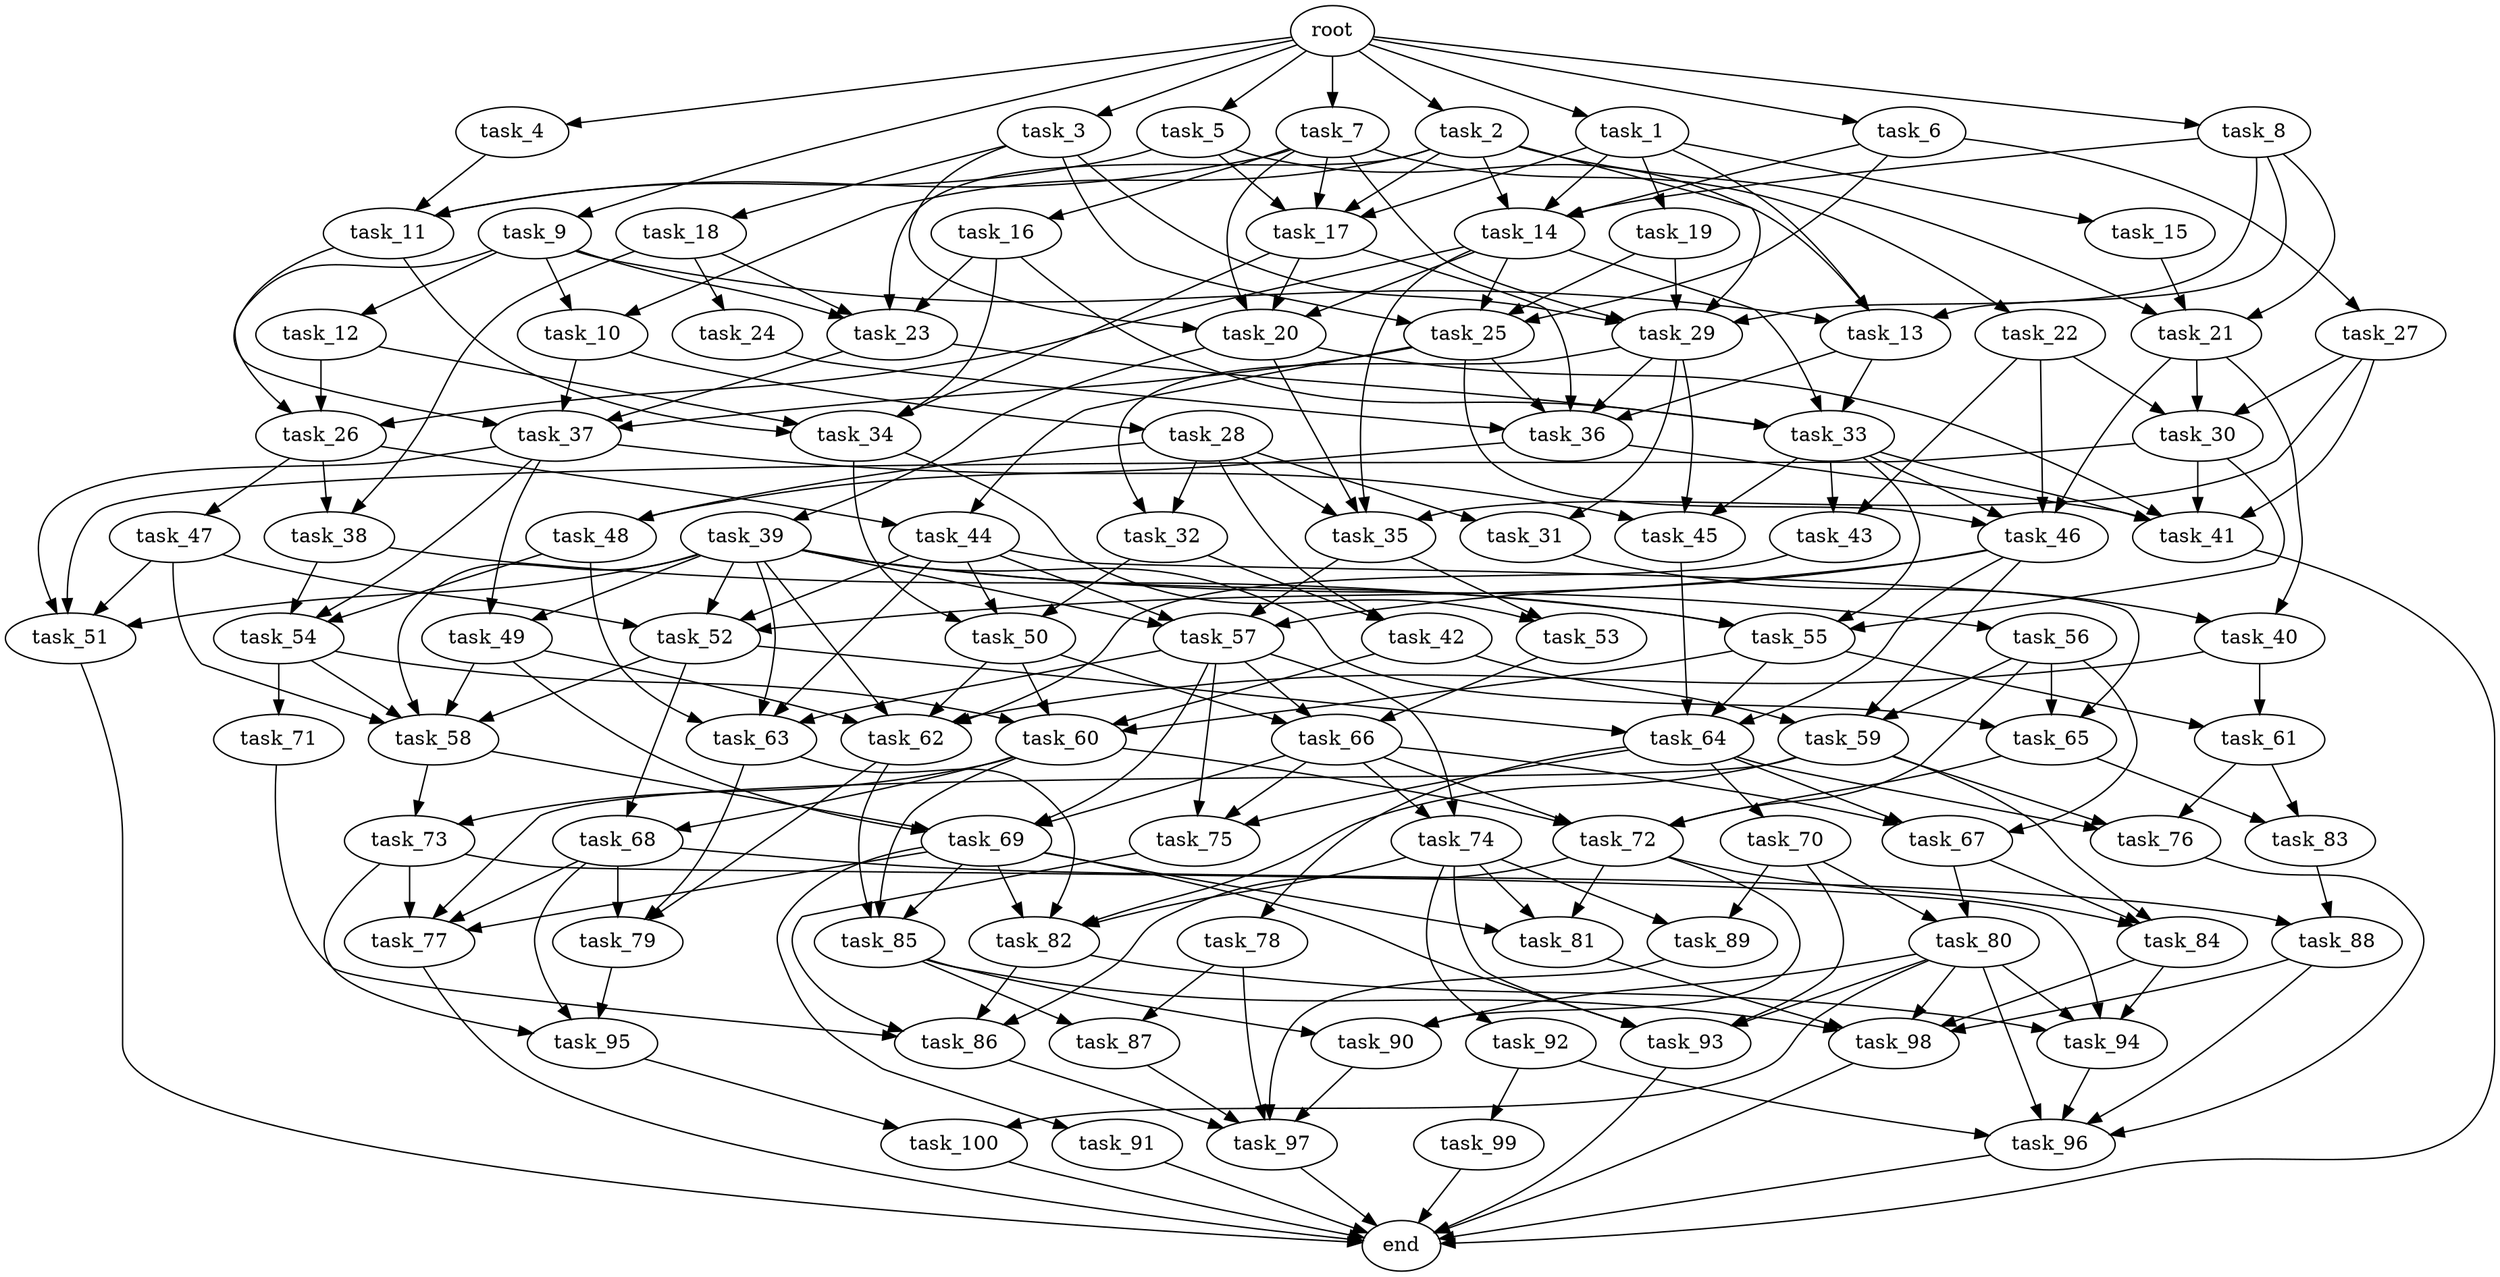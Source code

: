 digraph G {
  task_75 [size="6.527897e+11"];
  task_100 [size="7.624634e+11"];
  task_92 [size="1.360851e+11"];
  task_19 [size="1.472987e+10"];
  task_68 [size="9.522847e+11"];
  task_71 [size="7.849948e+11"];
  task_60 [size="5.938691e+11"];
  task_73 [size="1.033769e+11"];
  task_50 [size="1.027221e+11"];
  task_31 [size="8.041463e+11"];
  task_10 [size="4.670861e+11"];
  task_49 [size="7.833819e+11"];
  task_88 [size="4.719484e+11"];
  task_12 [size="9.237861e+11"];
  task_79 [size="2.998825e+11"];
  task_37 [size="4.696508e+11"];
  task_61 [size="9.234087e+11"];
  task_42 [size="7.075303e+11"];
  task_51 [size="3.200376e+11"];
  root [size="0.000000e+00"];
  task_56 [size="7.129891e+11"];
  task_95 [size="3.311586e+11"];
  task_22 [size="5.969677e+11"];
  task_32 [size="3.309819e+11"];
  task_25 [size="2.531547e+11"];
  task_99 [size="2.653818e+11"];
  task_96 [size="5.405116e+11"];
  task_36 [size="6.952073e+11"];
  task_16 [size="3.456104e+11"];
  task_33 [size="9.863861e+11"];
  task_27 [size="6.924204e+11"];
  task_89 [size="6.226846e+11"];
  end [size="0.000000e+00"];
  task_7 [size="9.429422e+11"];
  task_26 [size="1.861254e+11"];
  task_87 [size="1.036341e+10"];
  task_2 [size="8.240771e+11"];
  task_21 [size="2.765039e+11"];
  task_28 [size="8.326760e+11"];
  task_69 [size="5.843186e+11"];
  task_13 [size="8.120698e+11"];
  task_48 [size="5.627051e+11"];
  task_55 [size="7.440840e+11"];
  task_81 [size="2.492243e+10"];
  task_11 [size="3.333623e+11"];
  task_5 [size="1.667916e+11"];
  task_62 [size="6.028411e+11"];
  task_93 [size="4.097033e+11"];
  task_54 [size="5.673329e+11"];
  task_52 [size="7.521425e+11"];
  task_29 [size="7.627426e+11"];
  task_85 [size="6.451416e+11"];
  task_44 [size="7.253094e+11"];
  task_8 [size="4.358713e+11"];
  task_38 [size="1.259512e+10"];
  task_9 [size="5.937814e+11"];
  task_63 [size="2.314267e+11"];
  task_65 [size="2.741360e+11"];
  task_59 [size="1.122997e+11"];
  task_34 [size="2.578392e+11"];
  task_20 [size="7.446836e+11"];
  task_1 [size="4.646710e+11"];
  task_23 [size="5.377053e+11"];
  task_6 [size="7.552047e+11"];
  task_74 [size="1.080262e+11"];
  task_97 [size="7.164515e+11"];
  task_57 [size="3.854065e+11"];
  task_67 [size="7.455658e+11"];
  task_64 [size="1.754747e+11"];
  task_66 [size="1.172025e+11"];
  task_45 [size="8.063042e+11"];
  task_82 [size="1.745565e+11"];
  task_86 [size="3.478020e+11"];
  task_40 [size="5.801321e+11"];
  task_84 [size="8.344509e+11"];
  task_17 [size="1.132569e+11"];
  task_15 [size="7.941021e+11"];
  task_43 [size="5.660103e+11"];
  task_53 [size="3.102819e+11"];
  task_4 [size="2.840428e+11"];
  task_76 [size="9.596434e+11"];
  task_77 [size="6.917928e+11"];
  task_30 [size="7.574542e+11"];
  task_72 [size="8.026002e+11"];
  task_94 [size="7.509677e+11"];
  task_80 [size="6.222193e+11"];
  task_46 [size="6.551311e+11"];
  task_90 [size="8.355576e+11"];
  task_39 [size="5.145414e+11"];
  task_14 [size="5.054739e+11"];
  task_18 [size="6.742765e+11"];
  task_3 [size="3.660779e+11"];
  task_24 [size="5.740259e+11"];
  task_98 [size="5.557910e+11"];
  task_35 [size="6.554746e+11"];
  task_58 [size="3.000432e+11"];
  task_78 [size="4.723424e+11"];
  task_47 [size="4.838052e+10"];
  task_83 [size="6.722146e+11"];
  task_70 [size="5.680464e+11"];
  task_91 [size="5.438311e+11"];
  task_41 [size="2.519905e+11"];

  task_75 -> task_86 [size="8.695051e+07"];
  task_100 -> end [size="1.000000e-12"];
  task_92 -> task_99 [size="2.653818e+08"];
  task_92 -> task_96 [size="1.081023e+08"];
  task_19 -> task_25 [size="6.328867e+07"];
  task_19 -> task_29 [size="1.525485e+08"];
  task_68 -> task_77 [size="1.729482e+08"];
  task_68 -> task_88 [size="2.359742e+08"];
  task_68 -> task_79 [size="9.996085e+07"];
  task_68 -> task_95 [size="1.103862e+08"];
  task_71 -> task_86 [size="8.695051e+07"];
  task_60 -> task_68 [size="4.761424e+08"];
  task_60 -> task_72 [size="2.006500e+08"];
  task_60 -> task_73 [size="5.168847e+07"];
  task_60 -> task_85 [size="2.150472e+08"];
  task_73 -> task_77 [size="1.729482e+08"];
  task_73 -> task_94 [size="1.877419e+08"];
  task_73 -> task_95 [size="1.103862e+08"];
  task_50 -> task_66 [size="3.906750e+07"];
  task_50 -> task_60 [size="1.484673e+08"];
  task_50 -> task_62 [size="1.205682e+08"];
  task_31 -> task_40 [size="2.900660e+08"];
  task_10 -> task_37 [size="1.174127e+08"];
  task_10 -> task_28 [size="8.326760e+08"];
  task_49 -> task_69 [size="1.460797e+08"];
  task_49 -> task_58 [size="6.000863e+07"];
  task_49 -> task_62 [size="1.205682e+08"];
  task_88 -> task_98 [size="1.111582e+08"];
  task_88 -> task_96 [size="1.081023e+08"];
  task_12 -> task_34 [size="6.445980e+07"];
  task_12 -> task_26 [size="6.204181e+07"];
  task_79 -> task_95 [size="1.103862e+08"];
  task_37 -> task_45 [size="2.687681e+08"];
  task_37 -> task_49 [size="3.916910e+08"];
  task_37 -> task_54 [size="1.891110e+08"];
  task_37 -> task_51 [size="8.000940e+07"];
  task_61 -> task_76 [size="3.198811e+08"];
  task_61 -> task_83 [size="3.361073e+08"];
  task_42 -> task_60 [size="1.484673e+08"];
  task_42 -> task_59 [size="3.743325e+07"];
  task_51 -> end [size="1.000000e-12"];
  root -> task_4 [size="1.000000e-12"];
  root -> task_7 [size="1.000000e-12"];
  root -> task_9 [size="1.000000e-12"];
  root -> task_1 [size="1.000000e-12"];
  root -> task_5 [size="1.000000e-12"];
  root -> task_2 [size="1.000000e-12"];
  root -> task_3 [size="1.000000e-12"];
  root -> task_6 [size="1.000000e-12"];
  root -> task_8 [size="1.000000e-12"];
  task_56 -> task_72 [size="2.006500e+08"];
  task_56 -> task_59 [size="3.743325e+07"];
  task_56 -> task_65 [size="9.137868e+07"];
  task_56 -> task_67 [size="2.485219e+08"];
  task_95 -> task_100 [size="3.812317e+08"];
  task_22 -> task_43 [size="2.830052e+08"];
  task_22 -> task_30 [size="2.524847e+08"];
  task_22 -> task_46 [size="1.637828e+08"];
  task_32 -> task_50 [size="3.424070e+07"];
  task_32 -> task_42 [size="3.537651e+08"];
  task_25 -> task_37 [size="1.174127e+08"];
  task_25 -> task_36 [size="1.390415e+08"];
  task_25 -> task_44 [size="3.626547e+08"];
  task_25 -> task_46 [size="1.637828e+08"];
  task_99 -> end [size="1.000000e-12"];
  task_96 -> end [size="1.000000e-12"];
  task_36 -> task_48 [size="2.813526e+08"];
  task_36 -> task_41 [size="5.039810e+07"];
  task_16 -> task_34 [size="6.445980e+07"];
  task_16 -> task_23 [size="1.344263e+08"];
  task_16 -> task_33 [size="2.465965e+08"];
  task_33 -> task_45 [size="2.687681e+08"];
  task_33 -> task_41 [size="5.039810e+07"];
  task_33 -> task_43 [size="2.830052e+08"];
  task_33 -> task_55 [size="1.860210e+08"];
  task_33 -> task_46 [size="1.637828e+08"];
  task_27 -> task_41 [size="5.039810e+07"];
  task_27 -> task_35 [size="1.638686e+08"];
  task_27 -> task_30 [size="2.524847e+08"];
  task_89 -> task_97 [size="1.432903e+08"];
  task_7 -> task_20 [size="1.861709e+08"];
  task_7 -> task_11 [size="1.111208e+08"];
  task_7 -> task_17 [size="2.831422e+07"];
  task_7 -> task_22 [size="5.969677e+08"];
  task_7 -> task_16 [size="3.456104e+08"];
  task_7 -> task_29 [size="1.525485e+08"];
  task_26 -> task_38 [size="6.297558e+06"];
  task_26 -> task_44 [size="3.626547e+08"];
  task_26 -> task_47 [size="4.838052e+07"];
  task_87 -> task_97 [size="1.432903e+08"];
  task_2 -> task_17 [size="2.831422e+07"];
  task_2 -> task_14 [size="1.263685e+08"];
  task_2 -> task_23 [size="1.344263e+08"];
  task_2 -> task_10 [size="2.335431e+08"];
  task_2 -> task_21 [size="9.216796e+07"];
  task_2 -> task_29 [size="1.525485e+08"];
  task_21 -> task_30 [size="2.524847e+08"];
  task_21 -> task_40 [size="2.900660e+08"];
  task_21 -> task_46 [size="1.637828e+08"];
  task_28 -> task_31 [size="4.020732e+08"];
  task_28 -> task_48 [size="2.813526e+08"];
  task_28 -> task_42 [size="3.537651e+08"];
  task_28 -> task_32 [size="1.654909e+08"];
  task_28 -> task_35 [size="1.638686e+08"];
  task_69 -> task_77 [size="1.729482e+08"];
  task_69 -> task_82 [size="4.363913e+07"];
  task_69 -> task_85 [size="2.150472e+08"];
  task_69 -> task_93 [size="1.024258e+08"];
  task_69 -> task_91 [size="5.438311e+08"];
  task_69 -> task_81 [size="8.307478e+06"];
  task_13 -> task_36 [size="1.390415e+08"];
  task_13 -> task_33 [size="2.465965e+08"];
  task_48 -> task_54 [size="1.891110e+08"];
  task_48 -> task_63 [size="5.785667e+07"];
  task_55 -> task_61 [size="4.617043e+08"];
  task_55 -> task_60 [size="1.484673e+08"];
  task_55 -> task_64 [size="4.386868e+07"];
  task_81 -> task_98 [size="1.111582e+08"];
  task_11 -> task_34 [size="6.445980e+07"];
  task_11 -> task_37 [size="1.174127e+08"];
  task_5 -> task_13 [size="2.030174e+08"];
  task_5 -> task_11 [size="1.111208e+08"];
  task_5 -> task_17 [size="2.831422e+07"];
  task_62 -> task_79 [size="9.996085e+07"];
  task_62 -> task_85 [size="2.150472e+08"];
  task_93 -> end [size="1.000000e-12"];
  task_54 -> task_58 [size="6.000863e+07"];
  task_54 -> task_71 [size="7.849948e+08"];
  task_54 -> task_60 [size="1.484673e+08"];
  task_52 -> task_68 [size="4.761424e+08"];
  task_52 -> task_58 [size="6.000863e+07"];
  task_52 -> task_64 [size="4.386868e+07"];
  task_29 -> task_31 [size="4.020732e+08"];
  task_29 -> task_36 [size="1.390415e+08"];
  task_29 -> task_32 [size="1.654909e+08"];
  task_29 -> task_45 [size="2.687681e+08"];
  task_85 -> task_98 [size="1.111582e+08"];
  task_85 -> task_87 [size="5.181705e+06"];
  task_85 -> task_90 [size="2.785192e+08"];
  task_44 -> task_50 [size="3.424070e+07"];
  task_44 -> task_52 [size="1.880356e+08"];
  task_44 -> task_57 [size="9.635163e+07"];
  task_44 -> task_63 [size="5.785667e+07"];
  task_44 -> task_65 [size="9.137868e+07"];
  task_8 -> task_13 [size="2.030174e+08"];
  task_8 -> task_14 [size="1.263685e+08"];
  task_8 -> task_29 [size="1.525485e+08"];
  task_8 -> task_21 [size="9.216796e+07"];
  task_38 -> task_54 [size="1.891110e+08"];
  task_38 -> task_55 [size="1.860210e+08"];
  task_9 -> task_13 [size="2.030174e+08"];
  task_9 -> task_12 [size="9.237861e+08"];
  task_9 -> task_26 [size="6.204181e+07"];
  task_9 -> task_23 [size="1.344263e+08"];
  task_9 -> task_10 [size="2.335431e+08"];
  task_63 -> task_82 [size="4.363913e+07"];
  task_63 -> task_79 [size="9.996085e+07"];
  task_65 -> task_72 [size="2.006500e+08"];
  task_65 -> task_83 [size="3.361073e+08"];
  task_59 -> task_76 [size="3.198811e+08"];
  task_59 -> task_77 [size="1.729482e+08"];
  task_59 -> task_82 [size="4.363913e+07"];
  task_59 -> task_84 [size="2.781503e+08"];
  task_34 -> task_50 [size="3.424070e+07"];
  task_34 -> task_53 [size="1.551410e+08"];
  task_20 -> task_41 [size="5.039810e+07"];
  task_20 -> task_35 [size="1.638686e+08"];
  task_20 -> task_39 [size="5.145414e+08"];
  task_1 -> task_13 [size="2.030174e+08"];
  task_1 -> task_15 [size="7.941021e+08"];
  task_1 -> task_14 [size="1.263685e+08"];
  task_1 -> task_19 [size="1.472987e+07"];
  task_1 -> task_17 [size="2.831422e+07"];
  task_23 -> task_37 [size="1.174127e+08"];
  task_23 -> task_33 [size="2.465965e+08"];
  task_6 -> task_25 [size="6.328867e+07"];
  task_6 -> task_14 [size="1.263685e+08"];
  task_6 -> task_27 [size="6.924204e+08"];
  task_74 -> task_81 [size="8.307478e+06"];
  task_74 -> task_92 [size="1.360851e+08"];
  task_74 -> task_82 [size="4.363913e+07"];
  task_74 -> task_89 [size="3.113423e+08"];
  task_74 -> task_93 [size="1.024258e+08"];
  task_97 -> end [size="1.000000e-12"];
  task_57 -> task_66 [size="3.906750e+07"];
  task_57 -> task_69 [size="1.460797e+08"];
  task_57 -> task_63 [size="5.785667e+07"];
  task_57 -> task_75 [size="2.175966e+08"];
  task_57 -> task_74 [size="5.401309e+07"];
  task_67 -> task_80 [size="3.111096e+08"];
  task_67 -> task_84 [size="2.781503e+08"];
  task_64 -> task_75 [size="2.175966e+08"];
  task_64 -> task_70 [size="5.680464e+08"];
  task_64 -> task_76 [size="3.198811e+08"];
  task_64 -> task_78 [size="4.723424e+08"];
  task_64 -> task_67 [size="2.485219e+08"];
  task_66 -> task_69 [size="1.460797e+08"];
  task_66 -> task_72 [size="2.006500e+08"];
  task_66 -> task_67 [size="2.485219e+08"];
  task_66 -> task_75 [size="2.175966e+08"];
  task_66 -> task_74 [size="5.401309e+07"];
  task_45 -> task_64 [size="4.386868e+07"];
  task_82 -> task_94 [size="1.877419e+08"];
  task_82 -> task_86 [size="8.695051e+07"];
  task_86 -> task_97 [size="1.432903e+08"];
  task_40 -> task_61 [size="4.617043e+08"];
  task_40 -> task_62 [size="1.205682e+08"];
  task_84 -> task_94 [size="1.877419e+08"];
  task_84 -> task_98 [size="1.111582e+08"];
  task_17 -> task_34 [size="6.445980e+07"];
  task_17 -> task_36 [size="1.390415e+08"];
  task_17 -> task_20 [size="1.861709e+08"];
  task_15 -> task_21 [size="9.216796e+07"];
  task_43 -> task_62 [size="1.205682e+08"];
  task_53 -> task_66 [size="3.906750e+07"];
  task_4 -> task_11 [size="1.111208e+08"];
  task_76 -> task_96 [size="1.081023e+08"];
  task_77 -> end [size="1.000000e-12"];
  task_30 -> task_41 [size="5.039810e+07"];
  task_30 -> task_51 [size="8.000940e+07"];
  task_30 -> task_55 [size="1.860210e+08"];
  task_72 -> task_81 [size="8.307478e+06"];
  task_72 -> task_86 [size="8.695051e+07"];
  task_72 -> task_84 [size="2.781503e+08"];
  task_72 -> task_90 [size="2.785192e+08"];
  task_94 -> task_96 [size="1.081023e+08"];
  task_80 -> task_100 [size="3.812317e+08"];
  task_80 -> task_94 [size="1.877419e+08"];
  task_80 -> task_98 [size="1.111582e+08"];
  task_80 -> task_93 [size="1.024258e+08"];
  task_80 -> task_96 [size="1.081023e+08"];
  task_80 -> task_90 [size="2.785192e+08"];
  task_46 -> task_52 [size="1.880356e+08"];
  task_46 -> task_57 [size="9.635163e+07"];
  task_46 -> task_59 [size="3.743325e+07"];
  task_46 -> task_64 [size="4.386868e+07"];
  task_90 -> task_97 [size="1.432903e+08"];
  task_39 -> task_58 [size="6.000863e+07"];
  task_39 -> task_57 [size="9.635163e+07"];
  task_39 -> task_51 [size="8.000940e+07"];
  task_39 -> task_65 [size="9.137868e+07"];
  task_39 -> task_62 [size="1.205682e+08"];
  task_39 -> task_49 [size="3.916910e+08"];
  task_39 -> task_52 [size="1.880356e+08"];
  task_39 -> task_56 [size="7.129891e+08"];
  task_39 -> task_55 [size="1.860210e+08"];
  task_39 -> task_63 [size="5.785667e+07"];
  task_14 -> task_25 [size="6.328867e+07"];
  task_14 -> task_35 [size="1.638686e+08"];
  task_14 -> task_26 [size="6.204181e+07"];
  task_14 -> task_20 [size="1.861709e+08"];
  task_14 -> task_33 [size="2.465965e+08"];
  task_18 -> task_24 [size="5.740259e+08"];
  task_18 -> task_38 [size="6.297558e+06"];
  task_18 -> task_23 [size="1.344263e+08"];
  task_3 -> task_25 [size="6.328867e+07"];
  task_3 -> task_20 [size="1.861709e+08"];
  task_3 -> task_29 [size="1.525485e+08"];
  task_3 -> task_18 [size="6.742765e+08"];
  task_24 -> task_36 [size="1.390415e+08"];
  task_98 -> end [size="1.000000e-12"];
  task_35 -> task_53 [size="1.551410e+08"];
  task_35 -> task_57 [size="9.635163e+07"];
  task_58 -> task_69 [size="1.460797e+08"];
  task_58 -> task_73 [size="5.168847e+07"];
  task_78 -> task_87 [size="5.181705e+06"];
  task_78 -> task_97 [size="1.432903e+08"];
  task_47 -> task_58 [size="6.000863e+07"];
  task_47 -> task_52 [size="1.880356e+08"];
  task_47 -> task_51 [size="8.000940e+07"];
  task_83 -> task_88 [size="2.359742e+08"];
  task_70 -> task_80 [size="3.111096e+08"];
  task_70 -> task_89 [size="3.113423e+08"];
  task_70 -> task_93 [size="1.024258e+08"];
  task_91 -> end [size="1.000000e-12"];
  task_41 -> end [size="1.000000e-12"];
}
